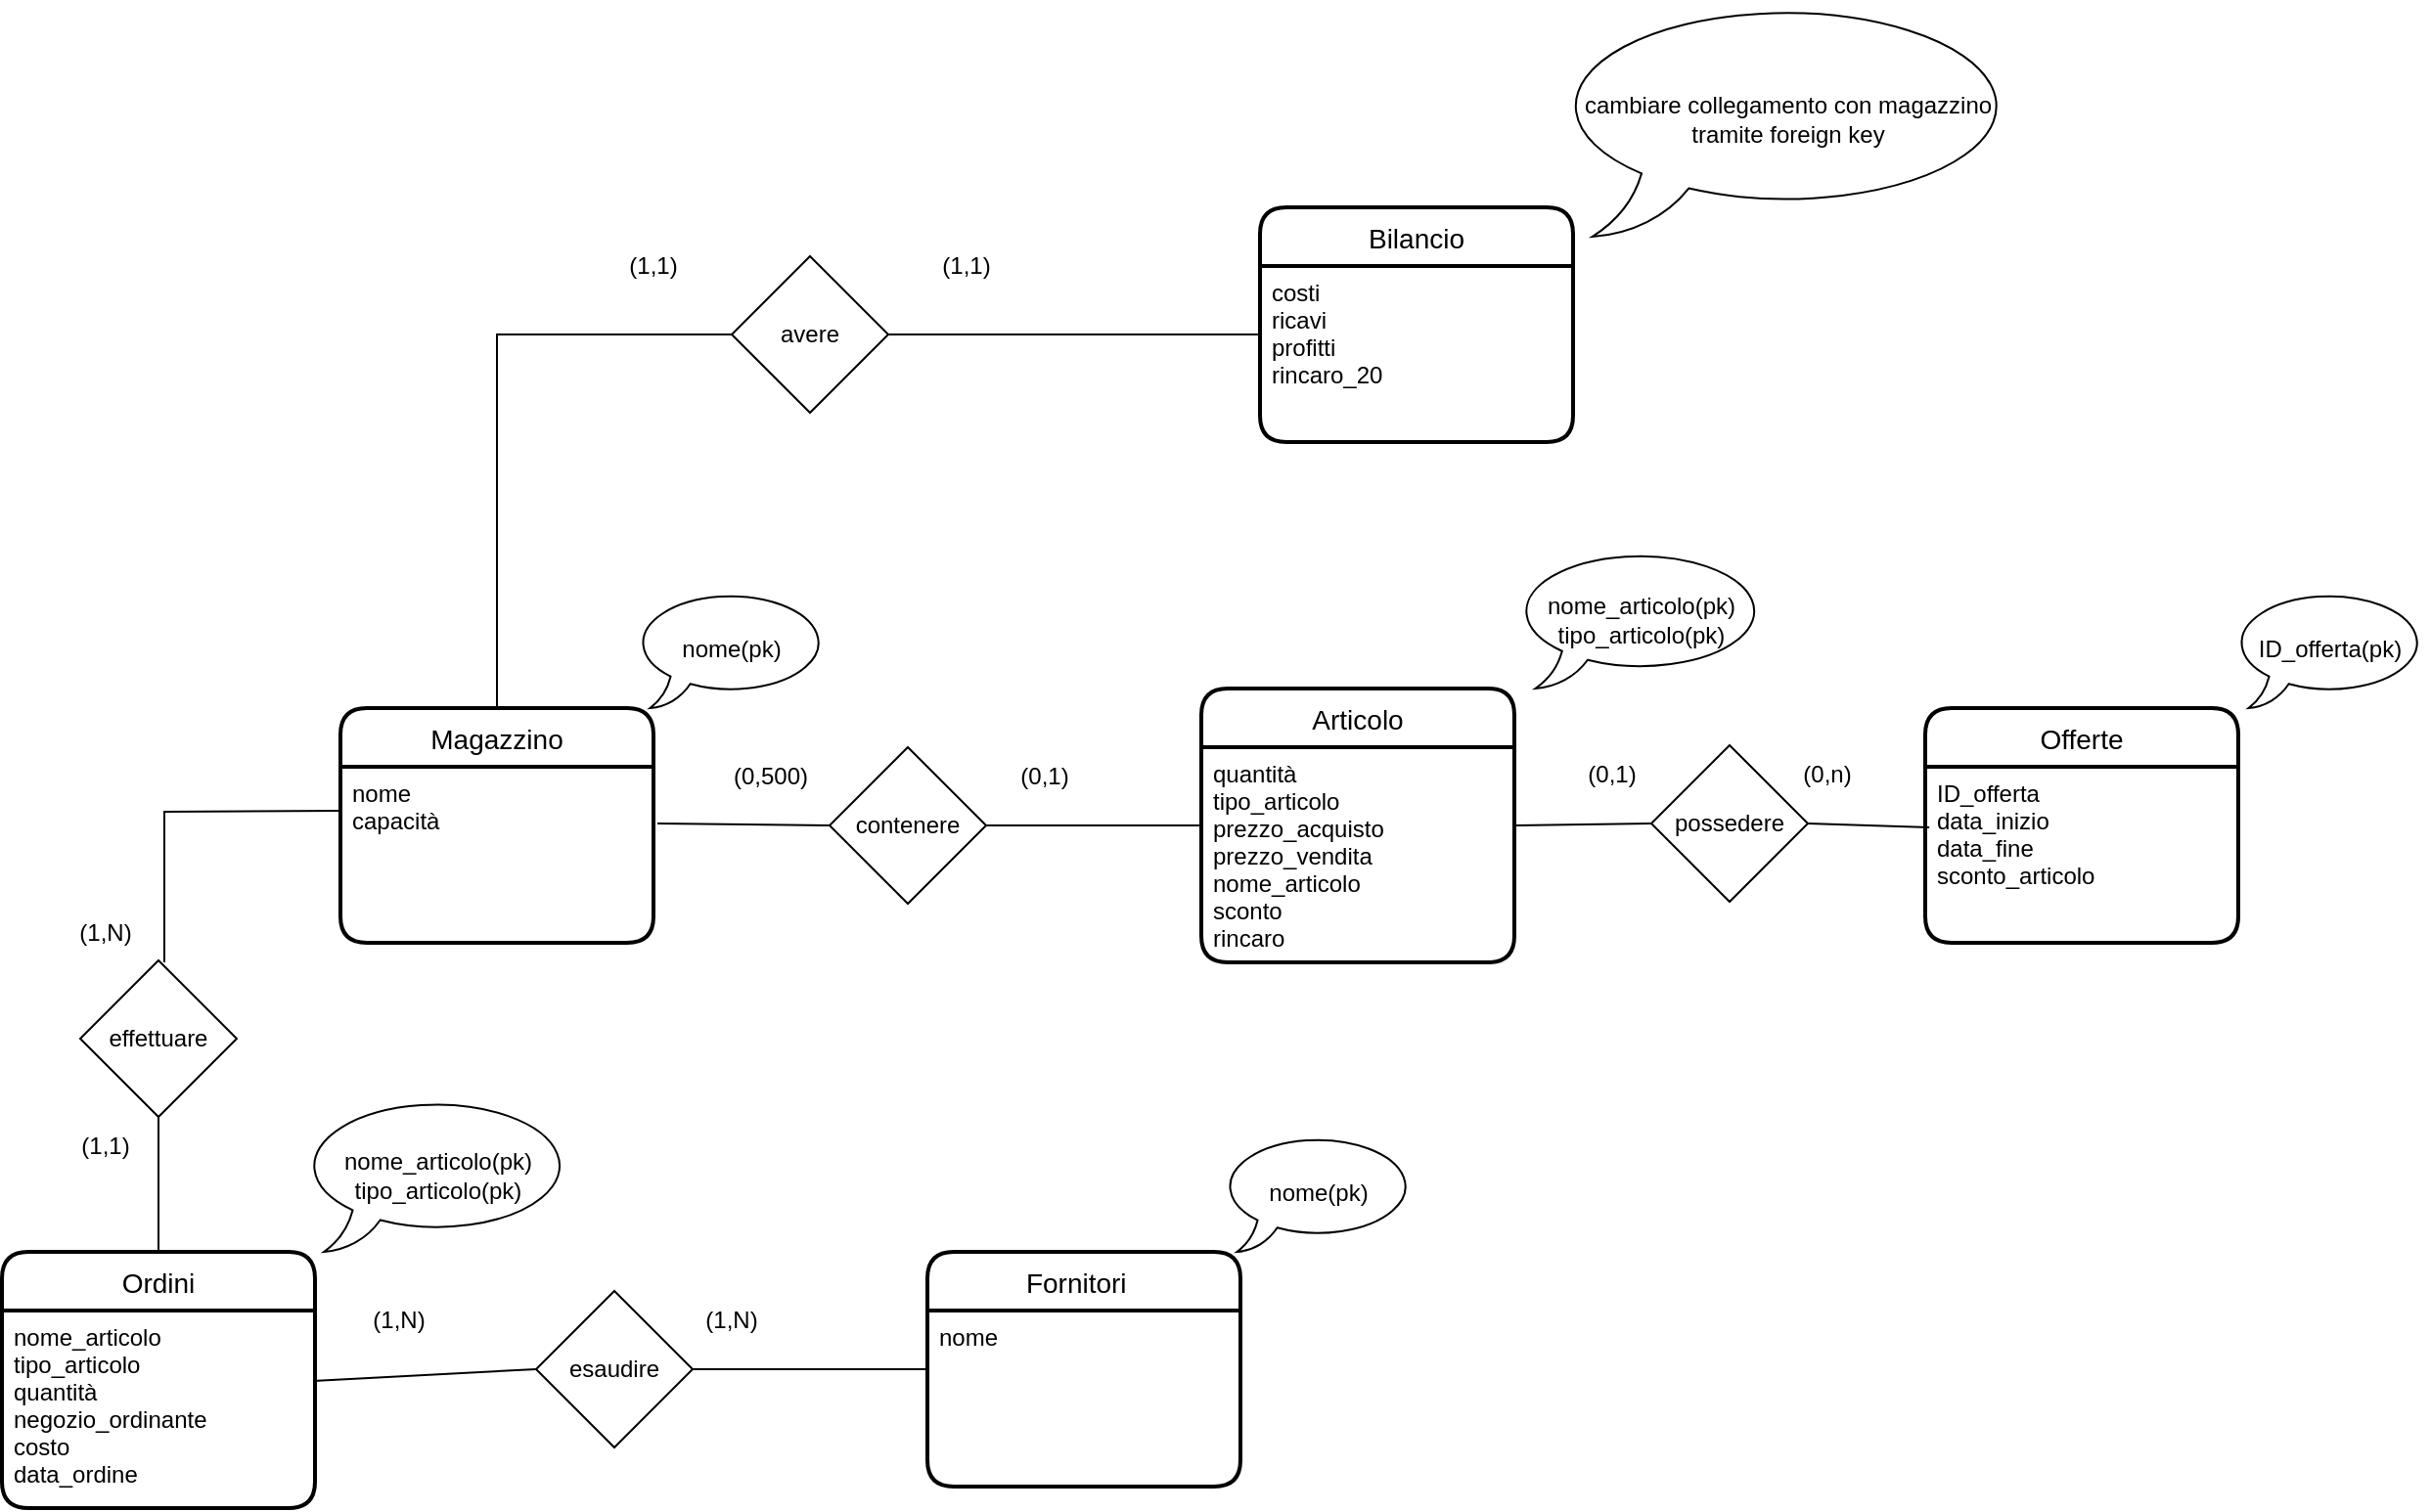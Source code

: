 <mxfile version="21.0.2" type="device"><diagram name="Pagina-1" id="6kFqyr6div6ZNn29MBPD"><mxGraphModel dx="2222" dy="1832" grid="1" gridSize="10" guides="1" tooltips="1" connect="1" arrows="1" fold="1" page="1" pageScale="1" pageWidth="827" pageHeight="1169" math="0" shadow="0"><root><mxCell id="0"/><mxCell id="1" parent="0"/><mxCell id="v1j15gLT8O1gIhXPBLf3-45" value="contenere" style="rhombus;whiteSpace=wrap;html=1;fillColor=#FFFFFF;" parent="1" vertex="1"><mxGeometry x="10" y="171" width="80" height="80" as="geometry"/></mxCell><mxCell id="v1j15gLT8O1gIhXPBLf3-55" value="esaudire" style="rhombus;whiteSpace=wrap;html=1;fillColor=#FFFFFF;" parent="1" vertex="1"><mxGeometry x="-140" y="449" width="80" height="80" as="geometry"/></mxCell><mxCell id="v1j15gLT8O1gIhXPBLf3-57" value="effettuare" style="rhombus;whiteSpace=wrap;html=1;fillColor=#FFFFFF;" parent="1" vertex="1"><mxGeometry x="-373" y="280" width="80" height="80" as="geometry"/></mxCell><mxCell id="v1j15gLT8O1gIhXPBLf3-63" value="avere" style="rhombus;whiteSpace=wrap;html=1;fillColor=#FFFFFF;" parent="1" vertex="1"><mxGeometry x="-40" y="-80" width="80" height="80" as="geometry"/></mxCell><mxCell id="v1j15gLT8O1gIhXPBLf3-65" value="(1,N)" style="text;html=1;strokeColor=none;fillColor=none;align=center;verticalAlign=middle;whiteSpace=wrap;rounded=0;" parent="1" vertex="1"><mxGeometry x="-390" y="251" width="60" height="30" as="geometry"/></mxCell><mxCell id="v1j15gLT8O1gIhXPBLf3-66" value="(1,1)" style="text;html=1;strokeColor=none;fillColor=none;align=center;verticalAlign=middle;whiteSpace=wrap;rounded=0;" parent="1" vertex="1"><mxGeometry x="-390" y="360" width="60" height="30" as="geometry"/></mxCell><mxCell id="v1j15gLT8O1gIhXPBLf3-67" value="(1,1)" style="text;html=1;strokeColor=none;fillColor=none;align=center;verticalAlign=middle;whiteSpace=wrap;rounded=0;" parent="1" vertex="1"><mxGeometry x="-110" y="-90" width="60" height="30" as="geometry"/></mxCell><mxCell id="v1j15gLT8O1gIhXPBLf3-68" value="(1,1)" style="text;html=1;strokeColor=none;fillColor=none;align=center;verticalAlign=middle;whiteSpace=wrap;rounded=0;" parent="1" vertex="1"><mxGeometry x="50" y="-90" width="60" height="30" as="geometry"/></mxCell><mxCell id="v1j15gLT8O1gIhXPBLf3-69" value="(0,500)" style="text;html=1;strokeColor=none;fillColor=none;align=center;verticalAlign=middle;whiteSpace=wrap;rounded=0;" parent="1" vertex="1"><mxGeometry x="-50" y="171" width="60" height="30" as="geometry"/></mxCell><mxCell id="v1j15gLT8O1gIhXPBLf3-70" value="(0,1)" style="text;html=1;strokeColor=none;fillColor=none;align=center;verticalAlign=middle;whiteSpace=wrap;rounded=0;" parent="1" vertex="1"><mxGeometry x="90" y="171" width="60" height="30" as="geometry"/></mxCell><mxCell id="v1j15gLT8O1gIhXPBLf3-71" value="(1,N)" style="text;html=1;strokeColor=none;fillColor=none;align=center;verticalAlign=middle;whiteSpace=wrap;rounded=0;" parent="1" vertex="1"><mxGeometry x="-240" y="449" width="60" height="30" as="geometry"/></mxCell><mxCell id="v1j15gLT8O1gIhXPBLf3-72" value="(1,N)" style="text;html=1;strokeColor=none;fillColor=none;align=center;verticalAlign=middle;whiteSpace=wrap;rounded=0;" parent="1" vertex="1"><mxGeometry x="-70" y="449" width="60" height="30" as="geometry"/></mxCell><mxCell id="N81zTFVQEOPEAh2yY8j2-31" value="Articolo" style="swimlane;childLayout=stackLayout;horizontal=1;startSize=30;horizontalStack=0;rounded=1;fontSize=14;fontStyle=0;strokeWidth=2;resizeParent=0;resizeLast=1;shadow=0;dashed=0;align=center;fillColor=default;" parent="1" vertex="1"><mxGeometry x="200" y="141" width="160" height="140" as="geometry"/></mxCell><mxCell id="N81zTFVQEOPEAh2yY8j2-32" value="quantità&#10;tipo_articolo&#10;prezzo_acquisto&#10;prezzo_vendita&#10;nome_articolo&#10;sconto&#10;rincaro" style="align=left;strokeColor=none;fillColor=none;spacingLeft=4;fontSize=12;verticalAlign=top;resizable=0;rotatable=0;part=1;" parent="N81zTFVQEOPEAh2yY8j2-31" vertex="1"><mxGeometry y="30" width="160" height="110" as="geometry"/></mxCell><mxCell id="N81zTFVQEOPEAh2yY8j2-35" value="Bilancio" style="swimlane;childLayout=stackLayout;horizontal=1;startSize=30;horizontalStack=0;rounded=1;fontSize=14;fontStyle=0;strokeWidth=2;resizeParent=0;resizeLast=1;shadow=0;dashed=0;align=center;fillColor=default;" parent="1" vertex="1"><mxGeometry x="230" y="-105" width="160" height="120" as="geometry"/></mxCell><mxCell id="N81zTFVQEOPEAh2yY8j2-36" value="costi&#10;ricavi&#10;profitti&#10;rincaro_20" style="align=left;strokeColor=none;fillColor=none;spacingLeft=4;fontSize=12;verticalAlign=top;resizable=0;rotatable=0;part=1;" parent="N81zTFVQEOPEAh2yY8j2-35" vertex="1"><mxGeometry y="30" width="160" height="90" as="geometry"/></mxCell><mxCell id="N81zTFVQEOPEAh2yY8j2-37" value="Fornitori  " style="swimlane;childLayout=stackLayout;horizontal=1;startSize=30;horizontalStack=0;rounded=1;fontSize=14;fontStyle=0;strokeWidth=2;resizeParent=0;resizeLast=1;shadow=0;dashed=0;align=center;fillColor=default;" parent="1" vertex="1"><mxGeometry x="60" y="429" width="160" height="120" as="geometry"/></mxCell><mxCell id="N81zTFVQEOPEAh2yY8j2-38" value="nome&#10;" style="align=left;strokeColor=none;fillColor=none;spacingLeft=4;fontSize=12;verticalAlign=top;resizable=0;rotatable=0;part=1;" parent="N81zTFVQEOPEAh2yY8j2-37" vertex="1"><mxGeometry y="30" width="160" height="90" as="geometry"/></mxCell><mxCell id="N81zTFVQEOPEAh2yY8j2-39" value="Ordini" style="swimlane;childLayout=stackLayout;horizontal=1;startSize=30;horizontalStack=0;rounded=1;fontSize=14;fontStyle=0;strokeWidth=2;resizeParent=0;resizeLast=1;shadow=0;dashed=0;align=center;fillColor=default;" parent="1" vertex="1"><mxGeometry x="-413" y="429" width="160" height="131" as="geometry"/></mxCell><mxCell id="N81zTFVQEOPEAh2yY8j2-40" value="nome_articolo&#10;tipo_articolo&#10;quantità&#10;negozio_ordinante&#10;costo&#10;data_ordine" style="align=left;strokeColor=none;fillColor=none;spacingLeft=4;fontSize=12;verticalAlign=top;resizable=0;rotatable=0;part=1;" parent="N81zTFVQEOPEAh2yY8j2-39" vertex="1"><mxGeometry y="30" width="160" height="101" as="geometry"/></mxCell><mxCell id="N81zTFVQEOPEAh2yY8j2-42" value="Magazzino" style="swimlane;childLayout=stackLayout;horizontal=1;startSize=30;horizontalStack=0;rounded=1;fontSize=14;fontStyle=0;strokeWidth=2;resizeParent=0;resizeLast=1;shadow=0;dashed=0;align=center;fillColor=default;" parent="1" vertex="1"><mxGeometry x="-240" y="151" width="160" height="120" as="geometry"/></mxCell><mxCell id="N81zTFVQEOPEAh2yY8j2-43" value="nome&#10;capacità" style="align=left;strokeColor=none;fillColor=none;spacingLeft=4;fontSize=12;verticalAlign=top;resizable=0;rotatable=0;part=1;" parent="N81zTFVQEOPEAh2yY8j2-42" vertex="1"><mxGeometry y="30" width="160" height="90" as="geometry"/></mxCell><mxCell id="N81zTFVQEOPEAh2yY8j2-45" value="Offerte" style="swimlane;childLayout=stackLayout;horizontal=1;startSize=30;horizontalStack=0;rounded=1;fontSize=14;fontStyle=0;strokeWidth=2;resizeParent=0;resizeLast=1;shadow=0;dashed=0;align=center;fillColor=default;" parent="1" vertex="1"><mxGeometry x="570" y="151" width="160" height="120" as="geometry"/></mxCell><mxCell id="N81zTFVQEOPEAh2yY8j2-46" value="ID_offerta&#10;data_inizio&#10;data_fine&#10;sconto_articolo" style="align=left;strokeColor=none;fillColor=none;spacingLeft=4;fontSize=12;verticalAlign=top;resizable=0;rotatable=0;part=1;" parent="N81zTFVQEOPEAh2yY8j2-45" vertex="1"><mxGeometry y="30" width="160" height="90" as="geometry"/></mxCell><mxCell id="N81zTFVQEOPEAh2yY8j2-50" value="" style="endArrow=none;html=1;rounded=0;exitX=0.5;exitY=0;exitDx=0;exitDy=0;entryX=0;entryY=0.5;entryDx=0;entryDy=0;" parent="1" source="N81zTFVQEOPEAh2yY8j2-42" target="v1j15gLT8O1gIhXPBLf3-63" edge="1"><mxGeometry width="50" height="50" relative="1" as="geometry"><mxPoint x="-270" y="10" as="sourcePoint"/><mxPoint x="-220" y="-40" as="targetPoint"/><Array as="points"><mxPoint x="-160" y="-40"/></Array></mxGeometry></mxCell><mxCell id="N81zTFVQEOPEAh2yY8j2-52" value="" style="endArrow=none;html=1;rounded=0;entryX=1;entryY=0.5;entryDx=0;entryDy=0;" parent="1" target="v1j15gLT8O1gIhXPBLf3-63" edge="1"><mxGeometry width="50" height="50" relative="1" as="geometry"><mxPoint x="230" y="-40" as="sourcePoint"/><mxPoint x="-210" y="-30" as="targetPoint"/></mxGeometry></mxCell><mxCell id="N81zTFVQEOPEAh2yY8j2-53" value="" style="endArrow=none;html=1;rounded=0;entryX=0;entryY=0.5;entryDx=0;entryDy=0;" parent="1" target="v1j15gLT8O1gIhXPBLf3-45" edge="1"><mxGeometry width="50" height="50" relative="1" as="geometry"><mxPoint x="-78" y="210" as="sourcePoint"/><mxPoint x="-200" y="-20" as="targetPoint"/></mxGeometry></mxCell><mxCell id="N81zTFVQEOPEAh2yY8j2-54" value="" style="endArrow=none;html=1;rounded=0;exitX=1;exitY=0.5;exitDx=0;exitDy=0;entryX=0;entryY=0.5;entryDx=0;entryDy=0;" parent="1" source="v1j15gLT8O1gIhXPBLf3-45" target="N81zTFVQEOPEAh2yY8j2-31" edge="1"><mxGeometry width="50" height="50" relative="1" as="geometry"><mxPoint x="-240" y="40" as="sourcePoint"/><mxPoint x="-190" y="-10" as="targetPoint"/></mxGeometry></mxCell><mxCell id="N81zTFVQEOPEAh2yY8j2-55" value="" style="endArrow=none;html=1;rounded=0;exitX=1;exitY=1;exitDx=0;exitDy=0;entryX=0;entryY=0.25;entryDx=0;entryDy=0;" parent="1" source="v1j15gLT8O1gIhXPBLf3-65" target="N81zTFVQEOPEAh2yY8j2-43" edge="1"><mxGeometry width="50" height="50" relative="1" as="geometry"><mxPoint x="-230" y="50" as="sourcePoint"/><mxPoint x="-180" as="targetPoint"/><Array as="points"><mxPoint x="-330" y="204"/></Array></mxGeometry></mxCell><mxCell id="N81zTFVQEOPEAh2yY8j2-56" value="" style="endArrow=none;html=1;rounded=0;exitX=0.994;exitY=0.356;exitDx=0;exitDy=0;entryX=0;entryY=0.5;entryDx=0;entryDy=0;exitPerimeter=0;" parent="1" source="N81zTFVQEOPEAh2yY8j2-40" target="v1j15gLT8O1gIhXPBLf3-55" edge="1"><mxGeometry width="50" height="50" relative="1" as="geometry"><mxPoint x="-220" y="60" as="sourcePoint"/><mxPoint x="-170" y="10" as="targetPoint"/></mxGeometry></mxCell><mxCell id="N81zTFVQEOPEAh2yY8j2-57" value="" style="endArrow=none;html=1;rounded=0;exitX=0.5;exitY=1;exitDx=0;exitDy=0;entryX=0.5;entryY=0;entryDx=0;entryDy=0;" parent="1" source="v1j15gLT8O1gIhXPBLf3-57" target="N81zTFVQEOPEAh2yY8j2-39" edge="1"><mxGeometry width="50" height="50" relative="1" as="geometry"><mxPoint x="-210" y="70" as="sourcePoint"/><mxPoint x="-160" y="20" as="targetPoint"/></mxGeometry></mxCell><mxCell id="N81zTFVQEOPEAh2yY8j2-58" value="" style="endArrow=none;html=1;rounded=0;exitX=1;exitY=0.5;exitDx=0;exitDy=0;entryX=0;entryY=0.5;entryDx=0;entryDy=0;" parent="1" source="v1j15gLT8O1gIhXPBLf3-55" target="N81zTFVQEOPEAh2yY8j2-37" edge="1"><mxGeometry width="50" height="50" relative="1" as="geometry"><mxPoint x="-200" y="80" as="sourcePoint"/><mxPoint x="40" y="490" as="targetPoint"/></mxGeometry></mxCell><mxCell id="N81zTFVQEOPEAh2yY8j2-59" value="possedere" style="rhombus;whiteSpace=wrap;html=1;fillColor=default;" parent="1" vertex="1"><mxGeometry x="430" y="170" width="80" height="80" as="geometry"/></mxCell><mxCell id="N81zTFVQEOPEAh2yY8j2-60" value="" style="endArrow=none;html=1;rounded=0;exitX=1;exitY=0.5;exitDx=0;exitDy=0;entryX=0.013;entryY=0.344;entryDx=0;entryDy=0;entryPerimeter=0;" parent="1" source="N81zTFVQEOPEAh2yY8j2-59" target="N81zTFVQEOPEAh2yY8j2-46" edge="1"><mxGeometry width="50" height="50" relative="1" as="geometry"><mxPoint x="-190" y="90" as="sourcePoint"/><mxPoint x="-140" y="40" as="targetPoint"/></mxGeometry></mxCell><mxCell id="N81zTFVQEOPEAh2yY8j2-61" value="" style="endArrow=none;html=1;rounded=0;exitX=0;exitY=0.5;exitDx=0;exitDy=0;entryX=1.006;entryY=0.364;entryDx=0;entryDy=0;entryPerimeter=0;" parent="1" source="N81zTFVQEOPEAh2yY8j2-59" target="N81zTFVQEOPEAh2yY8j2-32" edge="1"><mxGeometry width="50" height="50" relative="1" as="geometry"><mxPoint x="-180" y="100" as="sourcePoint"/><mxPoint x="-130" y="50" as="targetPoint"/></mxGeometry></mxCell><mxCell id="N81zTFVQEOPEAh2yY8j2-62" value="(0,n)" style="text;html=1;strokeColor=none;fillColor=none;align=center;verticalAlign=middle;whiteSpace=wrap;rounded=0;" parent="1" vertex="1"><mxGeometry x="490" y="170" width="60" height="30" as="geometry"/></mxCell><mxCell id="N81zTFVQEOPEAh2yY8j2-63" value="(0,1)" style="text;html=1;strokeColor=none;fillColor=none;align=center;verticalAlign=middle;whiteSpace=wrap;rounded=0;" parent="1" vertex="1"><mxGeometry x="380" y="170" width="60" height="30" as="geometry"/></mxCell><mxCell id="EvEmsdXj5cho_Xqn9ymz-1" value="nome(pk)" style="whiteSpace=wrap;html=1;shape=mxgraph.basic.oval_callout" vertex="1" parent="1"><mxGeometry x="-90" y="91" width="100" height="60" as="geometry"/></mxCell><mxCell id="EvEmsdXj5cho_Xqn9ymz-2" value="nome_articolo(pk)&lt;br&gt;tipo_articolo(pk)" style="whiteSpace=wrap;html=1;shape=mxgraph.basic.oval_callout" vertex="1" parent="1"><mxGeometry x="-260" y="350" width="140" height="79" as="geometry"/></mxCell><mxCell id="EvEmsdXj5cho_Xqn9ymz-3" value="nome(pk)" style="whiteSpace=wrap;html=1;shape=mxgraph.basic.oval_callout" vertex="1" parent="1"><mxGeometry x="210" y="369" width="100" height="60" as="geometry"/></mxCell><mxCell id="EvEmsdXj5cho_Xqn9ymz-4" value="ID_offerta(pk)" style="whiteSpace=wrap;html=1;shape=mxgraph.basic.oval_callout" vertex="1" parent="1"><mxGeometry x="727" y="91" width="100" height="60" as="geometry"/></mxCell><mxCell id="EvEmsdXj5cho_Xqn9ymz-5" value="nome_articolo(pk)&lt;br&gt;tipo_articolo(pk)" style="whiteSpace=wrap;html=1;shape=mxgraph.basic.oval_callout" vertex="1" parent="1"><mxGeometry x="360" y="70" width="130" height="71" as="geometry"/></mxCell><mxCell id="EvEmsdXj5cho_Xqn9ymz-6" value="cambiare collegamento con magazzino tramite foreign key" style="whiteSpace=wrap;html=1;shape=mxgraph.basic.oval_callout" vertex="1" parent="1"><mxGeometry x="380" y="-210" width="240" height="120" as="geometry"/></mxCell></root></mxGraphModel></diagram></mxfile>